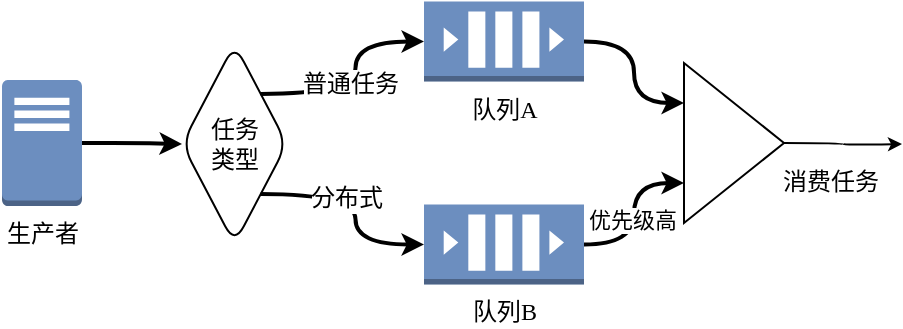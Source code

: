 <mxfile version="20.6.2" type="github" pages="2">
  <diagram id="OcBe11owY4SYZGxnwDd0" name="第 1 页">
    <mxGraphModel dx="1121" dy="550" grid="1" gridSize="10" guides="1" tooltips="1" connect="1" arrows="1" fold="1" page="1" pageScale="1" pageWidth="827" pageHeight="1169" math="0" shadow="0">
      <root>
        <mxCell id="0" />
        <mxCell id="1" parent="0" />
        <mxCell id="kYPMdUf0o1A0_mtrnWgZ-20" style="edgeStyle=orthogonalEdgeStyle;rounded=1;orthogonalLoop=1;jettySize=auto;html=1;exitX=1;exitY=0.5;exitDx=0;exitDy=0;exitPerimeter=0;entryX=0;entryY=0.25;entryDx=0;entryDy=0;strokeWidth=2;startSize=5;endSize=5;fillColor=#0D0D0D;curved=1;fontFamily=Times New Roman;" parent="1" source="kYPMdUf0o1A0_mtrnWgZ-1" target="kYPMdUf0o1A0_mtrnWgZ-19" edge="1">
          <mxGeometry relative="1" as="geometry" />
        </mxCell>
        <mxCell id="kYPMdUf0o1A0_mtrnWgZ-1" value="队列A" style="outlineConnect=0;dashed=0;verticalLabelPosition=bottom;verticalAlign=top;align=center;html=1;shape=mxgraph.aws3.queue;fillColor=#6C8EBF;strokeColor=#6c8ebf;fontFamily=Times New Roman;" parent="1" vertex="1">
          <mxGeometry x="211" y="10.75" width="80" height="40" as="geometry" />
        </mxCell>
        <mxCell id="kYPMdUf0o1A0_mtrnWgZ-21" style="edgeStyle=orthogonalEdgeStyle;rounded=1;orthogonalLoop=1;jettySize=auto;html=1;exitX=1;exitY=0.5;exitDx=0;exitDy=0;exitPerimeter=0;entryX=0;entryY=0.75;entryDx=0;entryDy=0;strokeWidth=2;startSize=5;endSize=5;fillColor=#0D0D0D;curved=1;fontFamily=Times New Roman;" parent="1" source="kYPMdUf0o1A0_mtrnWgZ-2" target="kYPMdUf0o1A0_mtrnWgZ-19" edge="1">
          <mxGeometry relative="1" as="geometry" />
        </mxCell>
        <mxCell id="kYPMdUf0o1A0_mtrnWgZ-22" value="优先级高" style="edgeLabel;html=1;align=center;verticalAlign=middle;resizable=0;points=[];fontFamily=Times New Roman;" parent="kYPMdUf0o1A0_mtrnWgZ-21" vertex="1" connectable="0">
          <mxGeometry x="-0.075" y="1" relative="1" as="geometry">
            <mxPoint as="offset" />
          </mxGeometry>
        </mxCell>
        <mxCell id="kYPMdUf0o1A0_mtrnWgZ-2" value="队列B" style="outlineConnect=0;dashed=0;verticalLabelPosition=bottom;verticalAlign=top;align=center;html=1;shape=mxgraph.aws3.queue;fillColor=#6C8EBF;strokeColor=#6c8ebf;fontFamily=Times New Roman;" parent="1" vertex="1">
          <mxGeometry x="211" y="112.25" width="80" height="40" as="geometry" />
        </mxCell>
        <mxCell id="kYPMdUf0o1A0_mtrnWgZ-13" style="edgeStyle=orthogonalEdgeStyle;rounded=1;orthogonalLoop=1;jettySize=auto;html=1;exitX=1;exitY=0.5;exitDx=0;exitDy=0;exitPerimeter=0;entryX=0;entryY=0.5;entryDx=0;entryDy=0;strokeWidth=2;startSize=5;endSize=5;fillColor=#0D0D0D;fontFamily=Times New Roman;" parent="1" source="kYPMdUf0o1A0_mtrnWgZ-3" target="_SFnGLQ0TKTR17oELBbo-7" edge="1">
          <mxGeometry relative="1" as="geometry">
            <mxPoint x="100" y="212.5" as="targetPoint" />
          </mxGeometry>
        </mxCell>
        <mxCell id="kYPMdUf0o1A0_mtrnWgZ-3" value="生产者" style="outlineConnect=0;dashed=0;verticalLabelPosition=bottom;verticalAlign=top;align=center;html=1;shape=mxgraph.aws3.traditional_server;fillColor=#6C8EBF;strokeColor=#6c8ebf;direction=east;fontFamily=Times New Roman;" parent="1" vertex="1">
          <mxGeometry y="50" width="40" height="63" as="geometry" />
        </mxCell>
        <mxCell id="kYPMdUf0o1A0_mtrnWgZ-14" value="" style="edgeStyle=orthogonalEdgeStyle;rounded=1;orthogonalLoop=1;jettySize=auto;html=1;exitX=1;exitY=0;exitDx=0;exitDy=0;entryX=0;entryY=0.5;entryDx=0;entryDy=0;entryPerimeter=0;strokeWidth=2;startSize=5;endSize=5;fillColor=#0D0D0D;fontFamily=Times New Roman;curved=1;" parent="1" source="_SFnGLQ0TKTR17oELBbo-7" target="kYPMdUf0o1A0_mtrnWgZ-1" edge="1">
          <mxGeometry relative="1" as="geometry">
            <mxPoint x="146" y="213.25" as="sourcePoint" />
          </mxGeometry>
        </mxCell>
        <mxCell id="_SFnGLQ0TKTR17oELBbo-8" value="普通任务" style="edgeLabel;html=1;align=center;verticalAlign=middle;resizable=0;points=[];fontSize=12;fontFamily=Times New Roman;" vertex="1" connectable="0" parent="kYPMdUf0o1A0_mtrnWgZ-14">
          <mxGeometry x="-0.024" y="3" relative="1" as="geometry">
            <mxPoint as="offset" />
          </mxGeometry>
        </mxCell>
        <mxCell id="kYPMdUf0o1A0_mtrnWgZ-15" style="edgeStyle=orthogonalEdgeStyle;rounded=1;orthogonalLoop=1;jettySize=auto;html=1;entryX=0;entryY=0.5;entryDx=0;entryDy=0;entryPerimeter=0;strokeWidth=2;startSize=5;endSize=5;fillColor=#0D0D0D;exitX=1;exitY=1;exitDx=0;exitDy=0;curved=1;fontFamily=Times New Roman;" parent="1" source="_SFnGLQ0TKTR17oELBbo-7" target="kYPMdUf0o1A0_mtrnWgZ-2" edge="1">
          <mxGeometry relative="1" as="geometry">
            <mxPoint x="103.5" y="255.75" as="sourcePoint" />
          </mxGeometry>
        </mxCell>
        <mxCell id="_SFnGLQ0TKTR17oELBbo-9" value="分布式" style="edgeLabel;html=1;align=center;verticalAlign=middle;resizable=0;points=[];fontSize=12;fontFamily=Times New Roman;" vertex="1" connectable="0" parent="kYPMdUf0o1A0_mtrnWgZ-15">
          <mxGeometry x="-0.209" y="-2" relative="1" as="geometry">
            <mxPoint as="offset" />
          </mxGeometry>
        </mxCell>
        <mxCell id="_SFnGLQ0TKTR17oELBbo-11" style="edgeStyle=orthogonalEdgeStyle;curved=1;rounded=0;orthogonalLoop=1;jettySize=auto;html=1;exitX=1;exitY=0.5;exitDx=0;exitDy=0;fontFamily=Times New Roman;fontSize=12;startSize=4;endSize=4;targetPerimeterSpacing=15;" edge="1" parent="1" source="kYPMdUf0o1A0_mtrnWgZ-19">
          <mxGeometry relative="1" as="geometry">
            <mxPoint x="450" y="82" as="targetPoint" />
          </mxGeometry>
        </mxCell>
        <mxCell id="_SFnGLQ0TKTR17oELBbo-12" value="消费任务" style="edgeLabel;html=1;align=center;verticalAlign=middle;resizable=0;points=[];fontSize=12;fontFamily=Times New Roman;" vertex="1" connectable="0" parent="_SFnGLQ0TKTR17oELBbo-11">
          <mxGeometry x="0.365" y="-1" relative="1" as="geometry">
            <mxPoint x="-17" y="17" as="offset" />
          </mxGeometry>
        </mxCell>
        <mxCell id="kYPMdUf0o1A0_mtrnWgZ-19" value="" style="triangle;whiteSpace=wrap;html=1;fontFamily=Times New Roman;" parent="1" vertex="1">
          <mxGeometry x="341" y="41.5" width="50" height="80" as="geometry" />
        </mxCell>
        <mxCell id="_SFnGLQ0TKTR17oELBbo-7" value="任务&lt;br&gt;类型" style="rhombus;whiteSpace=wrap;html=1;rounded=1;labelBackgroundColor=none;strokeColor=default;fontFamily=Times New Roman;fontSize=12;fillColor=none;" vertex="1" parent="1">
          <mxGeometry x="90" y="32" width="52.5" height="100" as="geometry" />
        </mxCell>
      </root>
    </mxGraphModel>
  </diagram>
  <diagram id="aleU7GiKWj5x-xbA9Nwy" name="第 2 页">
    <mxGraphModel dx="679" dy="339" grid="1" gridSize="10" guides="1" tooltips="1" connect="1" arrows="1" fold="1" page="1" pageScale="1" pageWidth="827" pageHeight="1169" math="0" shadow="0">
      <root>
        <mxCell id="0" />
        <mxCell id="1" parent="0" />
        <mxCell id="hAXhSOhgGF7HtPJT5M9q-7" style="edgeStyle=orthogonalEdgeStyle;rounded=0;orthogonalLoop=1;jettySize=auto;html=1;exitX=1;exitY=0.5;exitDx=0;exitDy=0;" edge="1" parent="1" source="hAXhSOhgGF7HtPJT5M9q-1" target="hAXhSOhgGF7HtPJT5M9q-2">
          <mxGeometry relative="1" as="geometry" />
        </mxCell>
        <mxCell id="hAXhSOhgGF7HtPJT5M9q-9" value="消费任务" style="edgeLabel;html=1;align=center;verticalAlign=middle;resizable=0;points=[];" vertex="1" connectable="0" parent="hAXhSOhgGF7HtPJT5M9q-7">
          <mxGeometry relative="1" as="geometry">
            <mxPoint as="offset" />
          </mxGeometry>
        </mxCell>
        <mxCell id="hAXhSOhgGF7HtPJT5M9q-1" value="队列" style="rounded=0;whiteSpace=wrap;html=1;" vertex="1" parent="1">
          <mxGeometry x="80" y="120" width="80" height="40" as="geometry" />
        </mxCell>
        <mxCell id="hAXhSOhgGF7HtPJT5M9q-10" style="edgeStyle=orthogonalEdgeStyle;rounded=0;orthogonalLoop=1;jettySize=auto;html=1;exitX=0.5;exitY=0;exitDx=0;exitDy=0;exitPerimeter=0;entryX=0.5;entryY=0;entryDx=0;entryDy=0;" edge="1" parent="1" source="hAXhSOhgGF7HtPJT5M9q-2" target="hAXhSOhgGF7HtPJT5M9q-1">
          <mxGeometry relative="1" as="geometry" />
        </mxCell>
        <mxCell id="hAXhSOhgGF7HtPJT5M9q-11" value="成功执行后ack队列" style="edgeLabel;html=1;align=center;verticalAlign=middle;resizable=0;points=[];" vertex="1" connectable="0" parent="hAXhSOhgGF7HtPJT5M9q-10">
          <mxGeometry relative="1" as="geometry">
            <mxPoint as="offset" />
          </mxGeometry>
        </mxCell>
        <mxCell id="hAXhSOhgGF7HtPJT5M9q-2" value="算力设备" style="sketch=0;outlineConnect=0;fontColor=#232F3E;gradientColor=none;strokeColor=#232F3E;fillColor=#ffffff;dashed=0;verticalLabelPosition=bottom;verticalAlign=top;align=center;html=1;fontSize=12;fontStyle=0;aspect=fixed;shape=mxgraph.aws4.resourceIcon;resIcon=mxgraph.aws4.client;movable=1;resizable=1;rotatable=1;deletable=1;editable=1;connectable=1;points=[[0,0.5,0,0,0],[0.5,0,0,0,0]];" vertex="1" parent="1">
          <mxGeometry x="250" y="120" width="40" height="40" as="geometry" />
        </mxCell>
        <mxCell id="hAXhSOhgGF7HtPJT5M9q-12" value="..." style="text;html=1;strokeColor=none;fillColor=none;align=center;verticalAlign=middle;whiteSpace=wrap;rounded=0;" vertex="1" parent="1">
          <mxGeometry x="10" y="125" width="60" height="30" as="geometry" />
        </mxCell>
      </root>
    </mxGraphModel>
  </diagram>
</mxfile>
